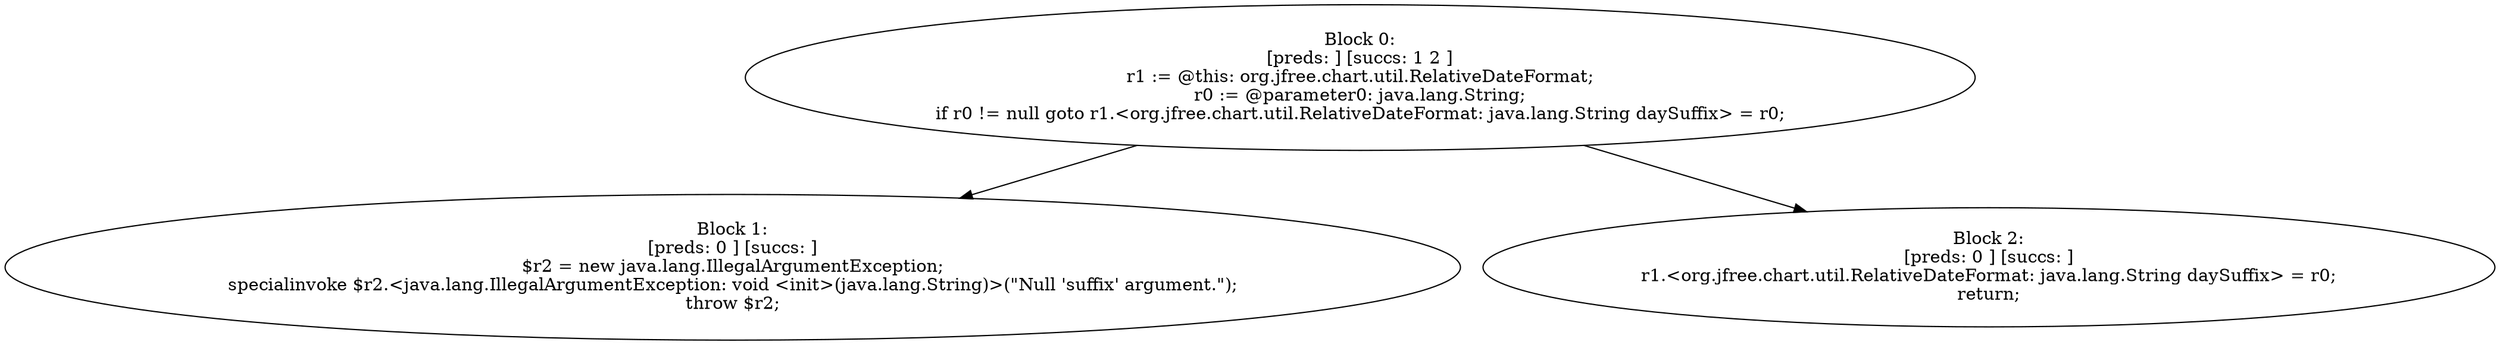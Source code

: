 digraph "unitGraph" {
    "Block 0:
[preds: ] [succs: 1 2 ]
r1 := @this: org.jfree.chart.util.RelativeDateFormat;
r0 := @parameter0: java.lang.String;
if r0 != null goto r1.<org.jfree.chart.util.RelativeDateFormat: java.lang.String daySuffix> = r0;
"
    "Block 1:
[preds: 0 ] [succs: ]
$r2 = new java.lang.IllegalArgumentException;
specialinvoke $r2.<java.lang.IllegalArgumentException: void <init>(java.lang.String)>(\"Null \'suffix\' argument.\");
throw $r2;
"
    "Block 2:
[preds: 0 ] [succs: ]
r1.<org.jfree.chart.util.RelativeDateFormat: java.lang.String daySuffix> = r0;
return;
"
    "Block 0:
[preds: ] [succs: 1 2 ]
r1 := @this: org.jfree.chart.util.RelativeDateFormat;
r0 := @parameter0: java.lang.String;
if r0 != null goto r1.<org.jfree.chart.util.RelativeDateFormat: java.lang.String daySuffix> = r0;
"->"Block 1:
[preds: 0 ] [succs: ]
$r2 = new java.lang.IllegalArgumentException;
specialinvoke $r2.<java.lang.IllegalArgumentException: void <init>(java.lang.String)>(\"Null \'suffix\' argument.\");
throw $r2;
";
    "Block 0:
[preds: ] [succs: 1 2 ]
r1 := @this: org.jfree.chart.util.RelativeDateFormat;
r0 := @parameter0: java.lang.String;
if r0 != null goto r1.<org.jfree.chart.util.RelativeDateFormat: java.lang.String daySuffix> = r0;
"->"Block 2:
[preds: 0 ] [succs: ]
r1.<org.jfree.chart.util.RelativeDateFormat: java.lang.String daySuffix> = r0;
return;
";
}
